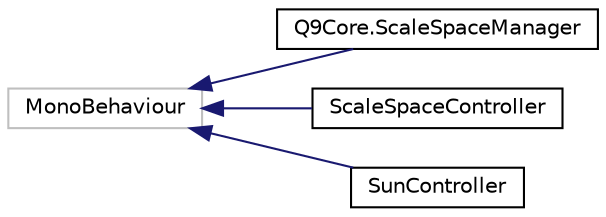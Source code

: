 digraph "Graphical Class Hierarchy"
{
  edge [fontname="Helvetica",fontsize="10",labelfontname="Helvetica",labelfontsize="10"];
  node [fontname="Helvetica",fontsize="10",shape=record];
  rankdir="LR";
  Node5 [label="MonoBehaviour",height=0.2,width=0.4,color="grey75", fillcolor="white", style="filled"];
  Node5 -> Node0 [dir="back",color="midnightblue",fontsize="10",style="solid",fontname="Helvetica"];
  Node0 [label="Q9Core.ScaleSpaceManager",height=0.2,width=0.4,color="black", fillcolor="white", style="filled",URL="$class_q9_core_1_1_scale_space_manager.html"];
  Node5 -> Node7 [dir="back",color="midnightblue",fontsize="10",style="solid",fontname="Helvetica"];
  Node7 [label="ScaleSpaceController",height=0.2,width=0.4,color="black", fillcolor="white", style="filled",URL="$class_scale_space_controller.html"];
  Node5 -> Node8 [dir="back",color="midnightblue",fontsize="10",style="solid",fontname="Helvetica"];
  Node8 [label="SunController",height=0.2,width=0.4,color="black", fillcolor="white", style="filled",URL="$class_sun_controller.html"];
}
